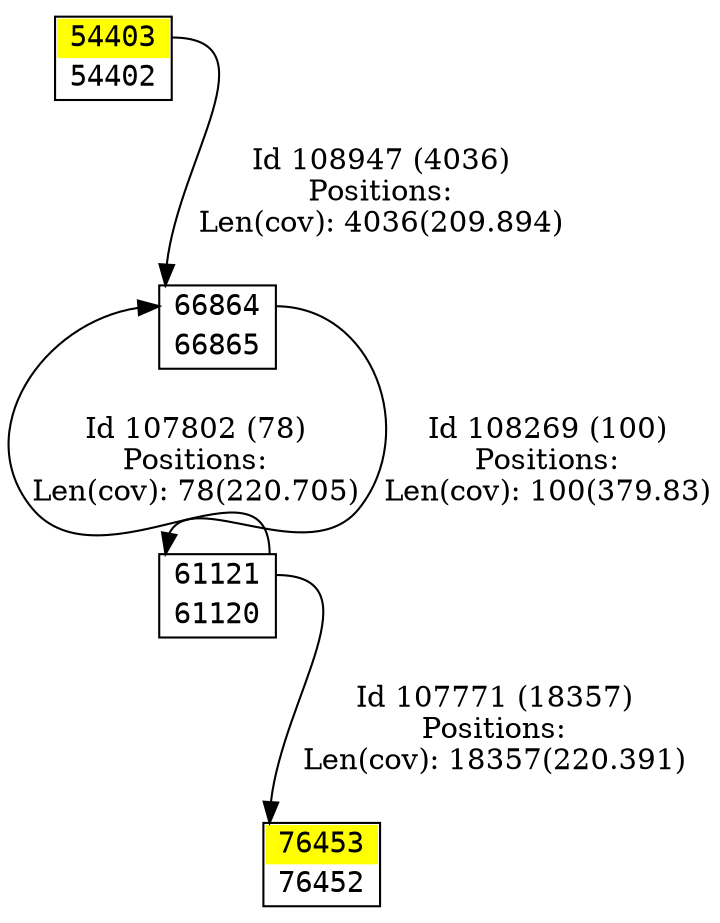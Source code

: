 digraph graph_picture {
node[fontname=<Courier> ,penwidth=<1.8> ,shape=<plaintext> ]
vertex_54402_54403[label=<<TABLE BORDER="1" CELLSPACING="0" >
<TR><TD BORDER="0" PORT = "port_54403_in" color="yellow" bgcolor="yellow" ></TD><TD BORDER="0" color="yellow" bgcolor="yellow" >54403</TD><TD BORDER="0" PORT = "port_54403_out" color="yellow" bgcolor="yellow" ></TD></TR>
<TR><TD BORDER="0" PORT = "port_54402_out" color="white" bgcolor="white" ></TD><TD BORDER="0" color="white" bgcolor="white" >54402</TD><TD BORDER="0" PORT = "port_54402_in" color="white" bgcolor="white" ></TD></TR>
</TABLE>> ,color=<black> ,URL=</vertex/54403.svg> ]
vertex_61120_61121[label=<<TABLE BORDER="1" CELLSPACING="0" >
<TR><TD BORDER="0" PORT = "port_61121_in" color="white" bgcolor="white" ></TD><TD BORDER="0" color="white" bgcolor="white" >61121</TD><TD BORDER="0" PORT = "port_61121_out" color="white" bgcolor="white" ></TD></TR>
<TR><TD BORDER="0" PORT = "port_61120_out" color="white" bgcolor="white" ></TD><TD BORDER="0" color="white" bgcolor="white" >61120</TD><TD BORDER="0" PORT = "port_61120_in" color="white" bgcolor="white" ></TD></TR>
</TABLE>> ,color=<black> ,URL=</vertex/61121.svg> ]
vertex_66864_66865[label=<<TABLE BORDER="1" CELLSPACING="0" >
<TR><TD BORDER="0" PORT = "port_66864_in" color="white" bgcolor="white" ></TD><TD BORDER="0" color="white" bgcolor="white" >66864</TD><TD BORDER="0" PORT = "port_66864_out" color="white" bgcolor="white" ></TD></TR>
<TR><TD BORDER="0" PORT = "port_66865_out" color="white" bgcolor="white" ></TD><TD BORDER="0" color="white" bgcolor="white" >66865</TD><TD BORDER="0" PORT = "port_66865_in" color="white" bgcolor="white" ></TD></TR>
</TABLE>> ,color=<black> ,URL=</vertex/66864.svg> ]
vertex_76452_76453[label=<<TABLE BORDER="1" CELLSPACING="0" >
<TR><TD BORDER="0" PORT = "port_76453_in" color="yellow" bgcolor="yellow" ></TD><TD BORDER="0" color="yellow" bgcolor="yellow" >76453</TD><TD BORDER="0" PORT = "port_76453_out" color="yellow" bgcolor="yellow" ></TD></TR>
<TR><TD BORDER="0" PORT = "port_76452_out" color="white" bgcolor="white" ></TD><TD BORDER="0" color="white" bgcolor="white" >76452</TD><TD BORDER="0" PORT = "port_76452_in" color="white" bgcolor="white" ></TD></TR>
</TABLE>> ,color=<black> ,URL=</vertex/76453.svg> ]
vertex_61120_61121:port_61121_out->vertex_76452_76453:port_76453_in[label="Id 107771 (18357)\nPositions:\nLen(cov): 18357(220.391)" ,color=<black> ]
vertex_61120_61121:port_61121_out->vertex_66864_66865:port_66864_in[label="Id 107802 (78)\nPositions:\nLen(cov): 78(220.705)" ,color=<black> ]
vertex_66864_66865:port_66864_out->vertex_61120_61121:port_61121_in[label="Id 108269 (100)\nPositions:\nLen(cov): 100(379.83)" ,color=<black> ]
vertex_54402_54403:port_54403_out->vertex_66864_66865:port_66864_in[label="Id 108947 (4036)\nPositions:\nLen(cov): 4036(209.894)" ,color=<black> ]
}
